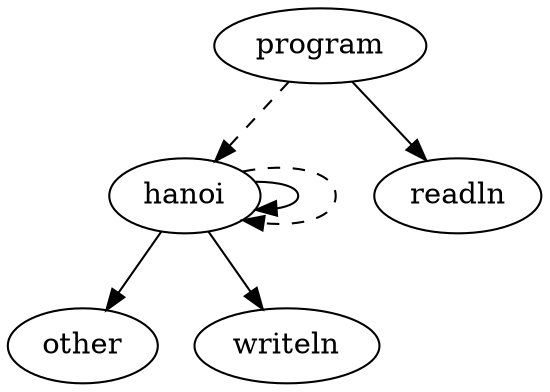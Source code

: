 digraph call_graph {
  program;
  hanoi -> hanoi;
  hanoi -> hanoi [ style = dashed ];
  hanoi -> other;
  hanoi -> writeln;
  program -> hanoi [ style = dashed ];
  program -> readln;
}

